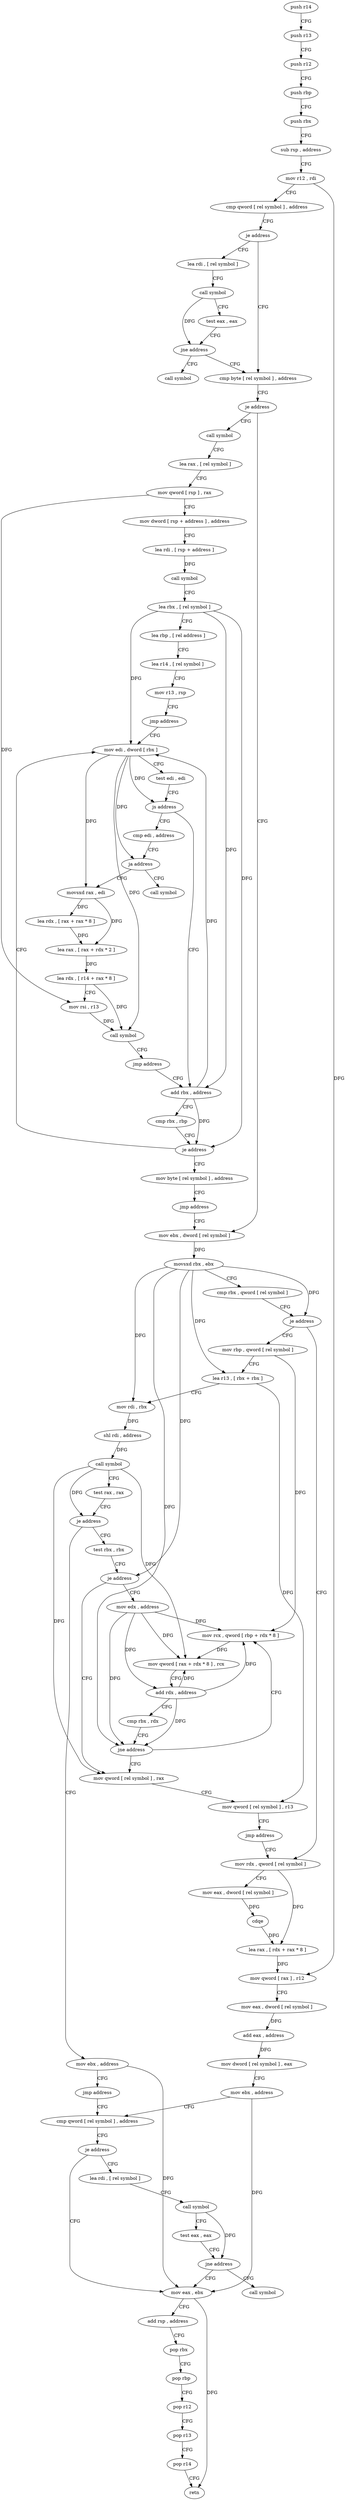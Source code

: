 digraph "func" {
"169780" [label = "push r14" ]
"169782" [label = "push r13" ]
"169784" [label = "push r12" ]
"169786" [label = "push rbp" ]
"169787" [label = "push rbx" ]
"169788" [label = "sub rsp , address" ]
"169795" [label = "mov r12 , rdi" ]
"169798" [label = "cmp qword [ rel symbol ] , address" ]
"169806" [label = "je address" ]
"169824" [label = "cmp byte [ rel symbol ] , address" ]
"169808" [label = "lea rdi , [ rel symbol ]" ]
"169831" [label = "je address" ]
"169950" [label = "call symbol" ]
"169833" [label = "mov ebx , dword [ rel symbol ]" ]
"169815" [label = "call symbol" ]
"169820" [label = "test eax , eax" ]
"169822" [label = "jne address" ]
"169945" [label = "call symbol" ]
"169955" [label = "lea rax , [ rel symbol ]" ]
"169962" [label = "mov qword [ rsp ] , rax" ]
"169966" [label = "mov dword [ rsp + address ] , address" ]
"169977" [label = "lea rdi , [ rsp + address ]" ]
"169982" [label = "call symbol" ]
"169987" [label = "lea rbx , [ rel symbol ]" ]
"169994" [label = "lea rbp , [ rel address ]" ]
"170001" [label = "lea r14 , [ rel symbol ]" ]
"170008" [label = "mov r13 , rsp" ]
"170011" [label = "jmp address" ]
"170027" [label = "mov edi , dword [ rbx ]" ]
"169839" [label = "movsxd rbx , ebx" ]
"169842" [label = "cmp rbx , qword [ rel symbol ]" ]
"169849" [label = "je address" ]
"170075" [label = "mov rbp , qword [ rel symbol ]" ]
"169855" [label = "mov rdx , qword [ rel symbol ]" ]
"170029" [label = "test edi , edi" ]
"170031" [label = "js address" ]
"170018" [label = "add rbx , address" ]
"170033" [label = "cmp edi , address" ]
"170082" [label = "lea r13 , [ rbx + rbx ]" ]
"170086" [label = "mov rdi , rbx" ]
"170089" [label = "shl rdi , address" ]
"170093" [label = "call symbol" ]
"170098" [label = "test rax , rax" ]
"170101" [label = "je address" ]
"170150" [label = "mov ebx , address" ]
"170103" [label = "test rbx , rbx" ]
"169862" [label = "mov eax , dword [ rel symbol ]" ]
"169868" [label = "cdqe" ]
"169870" [label = "lea rax , [ rdx + rax * 8 ]" ]
"169874" [label = "mov qword [ rax ] , r12" ]
"169877" [label = "mov eax , dword [ rel symbol ]" ]
"169883" [label = "add eax , address" ]
"169886" [label = "mov dword [ rel symbol ] , eax" ]
"169892" [label = "mov ebx , address" ]
"169897" [label = "cmp qword [ rel symbol ] , address" ]
"170022" [label = "cmp rbx , rbp" ]
"170025" [label = "je address" ]
"170063" [label = "mov byte [ rel symbol ] , address" ]
"170036" [label = "ja address" ]
"170013" [label = "call symbol" ]
"170038" [label = "movsxd rax , edi" ]
"170155" [label = "jmp address" ]
"170106" [label = "je address" ]
"170131" [label = "mov qword [ rel symbol ] , rax" ]
"170108" [label = "mov edx , address" ]
"169927" [label = "mov eax , ebx" ]
"169929" [label = "add rsp , address" ]
"169936" [label = "pop rbx" ]
"169937" [label = "pop rbp" ]
"169938" [label = "pop r12" ]
"169940" [label = "pop r13" ]
"169942" [label = "pop r14" ]
"169944" [label = "retn" ]
"169907" [label = "lea rdi , [ rel symbol ]" ]
"169914" [label = "call symbol" ]
"169919" [label = "test eax , eax" ]
"169921" [label = "jne address" ]
"170160" [label = "call symbol" ]
"170070" [label = "jmp address" ]
"170041" [label = "lea rdx , [ rax + rax * 8 ]" ]
"170045" [label = "lea rax , [ rax + rdx * 2 ]" ]
"170049" [label = "lea rdx , [ r14 + rax * 8 ]" ]
"170053" [label = "mov rsi , r13" ]
"170056" [label = "call symbol" ]
"170061" [label = "jmp address" ]
"169905" [label = "je address" ]
"170138" [label = "mov qword [ rel symbol ] , r13" ]
"170145" [label = "jmp address" ]
"170113" [label = "mov rcx , qword [ rbp + rdx * 8 ]" ]
"170118" [label = "mov qword [ rax + rdx * 8 ] , rcx" ]
"170122" [label = "add rdx , address" ]
"170126" [label = "cmp rbx , rdx" ]
"170129" [label = "jne address" ]
"169780" -> "169782" [ label = "CFG" ]
"169782" -> "169784" [ label = "CFG" ]
"169784" -> "169786" [ label = "CFG" ]
"169786" -> "169787" [ label = "CFG" ]
"169787" -> "169788" [ label = "CFG" ]
"169788" -> "169795" [ label = "CFG" ]
"169795" -> "169798" [ label = "CFG" ]
"169795" -> "169874" [ label = "DFG" ]
"169798" -> "169806" [ label = "CFG" ]
"169806" -> "169824" [ label = "CFG" ]
"169806" -> "169808" [ label = "CFG" ]
"169824" -> "169831" [ label = "CFG" ]
"169808" -> "169815" [ label = "CFG" ]
"169831" -> "169950" [ label = "CFG" ]
"169831" -> "169833" [ label = "CFG" ]
"169950" -> "169955" [ label = "CFG" ]
"169833" -> "169839" [ label = "DFG" ]
"169815" -> "169820" [ label = "CFG" ]
"169815" -> "169822" [ label = "DFG" ]
"169820" -> "169822" [ label = "CFG" ]
"169822" -> "169945" [ label = "CFG" ]
"169822" -> "169824" [ label = "CFG" ]
"169955" -> "169962" [ label = "CFG" ]
"169962" -> "169966" [ label = "CFG" ]
"169962" -> "170053" [ label = "DFG" ]
"169966" -> "169977" [ label = "CFG" ]
"169977" -> "169982" [ label = "DFG" ]
"169982" -> "169987" [ label = "CFG" ]
"169987" -> "169994" [ label = "CFG" ]
"169987" -> "170027" [ label = "DFG" ]
"169987" -> "170018" [ label = "DFG" ]
"169987" -> "170025" [ label = "DFG" ]
"169994" -> "170001" [ label = "CFG" ]
"170001" -> "170008" [ label = "CFG" ]
"170008" -> "170011" [ label = "CFG" ]
"170011" -> "170027" [ label = "CFG" ]
"170027" -> "170029" [ label = "CFG" ]
"170027" -> "170031" [ label = "DFG" ]
"170027" -> "170036" [ label = "DFG" ]
"170027" -> "170038" [ label = "DFG" ]
"170027" -> "170056" [ label = "DFG" ]
"169839" -> "169842" [ label = "CFG" ]
"169839" -> "169849" [ label = "DFG" ]
"169839" -> "170082" [ label = "DFG" ]
"169839" -> "170086" [ label = "DFG" ]
"169839" -> "170106" [ label = "DFG" ]
"169839" -> "170129" [ label = "DFG" ]
"169842" -> "169849" [ label = "CFG" ]
"169849" -> "170075" [ label = "CFG" ]
"169849" -> "169855" [ label = "CFG" ]
"170075" -> "170082" [ label = "CFG" ]
"170075" -> "170113" [ label = "DFG" ]
"169855" -> "169862" [ label = "CFG" ]
"169855" -> "169870" [ label = "DFG" ]
"170029" -> "170031" [ label = "CFG" ]
"170031" -> "170018" [ label = "CFG" ]
"170031" -> "170033" [ label = "CFG" ]
"170018" -> "170022" [ label = "CFG" ]
"170018" -> "170027" [ label = "DFG" ]
"170018" -> "170025" [ label = "DFG" ]
"170033" -> "170036" [ label = "CFG" ]
"170082" -> "170086" [ label = "CFG" ]
"170082" -> "170138" [ label = "DFG" ]
"170086" -> "170089" [ label = "DFG" ]
"170089" -> "170093" [ label = "DFG" ]
"170093" -> "170098" [ label = "CFG" ]
"170093" -> "170101" [ label = "DFG" ]
"170093" -> "170131" [ label = "DFG" ]
"170093" -> "170118" [ label = "DFG" ]
"170098" -> "170101" [ label = "CFG" ]
"170101" -> "170150" [ label = "CFG" ]
"170101" -> "170103" [ label = "CFG" ]
"170150" -> "170155" [ label = "CFG" ]
"170150" -> "169927" [ label = "DFG" ]
"170103" -> "170106" [ label = "CFG" ]
"169862" -> "169868" [ label = "DFG" ]
"169868" -> "169870" [ label = "DFG" ]
"169870" -> "169874" [ label = "DFG" ]
"169874" -> "169877" [ label = "CFG" ]
"169877" -> "169883" [ label = "DFG" ]
"169883" -> "169886" [ label = "DFG" ]
"169886" -> "169892" [ label = "CFG" ]
"169892" -> "169897" [ label = "CFG" ]
"169892" -> "169927" [ label = "DFG" ]
"169897" -> "169905" [ label = "CFG" ]
"170022" -> "170025" [ label = "CFG" ]
"170025" -> "170063" [ label = "CFG" ]
"170025" -> "170027" [ label = "CFG" ]
"170063" -> "170070" [ label = "CFG" ]
"170036" -> "170013" [ label = "CFG" ]
"170036" -> "170038" [ label = "CFG" ]
"170038" -> "170041" [ label = "DFG" ]
"170038" -> "170045" [ label = "DFG" ]
"170155" -> "169897" [ label = "CFG" ]
"170106" -> "170131" [ label = "CFG" ]
"170106" -> "170108" [ label = "CFG" ]
"170131" -> "170138" [ label = "CFG" ]
"170108" -> "170113" [ label = "DFG" ]
"170108" -> "170118" [ label = "DFG" ]
"170108" -> "170122" [ label = "DFG" ]
"170108" -> "170129" [ label = "DFG" ]
"169927" -> "169929" [ label = "CFG" ]
"169927" -> "169944" [ label = "DFG" ]
"169929" -> "169936" [ label = "CFG" ]
"169936" -> "169937" [ label = "CFG" ]
"169937" -> "169938" [ label = "CFG" ]
"169938" -> "169940" [ label = "CFG" ]
"169940" -> "169942" [ label = "CFG" ]
"169942" -> "169944" [ label = "CFG" ]
"169907" -> "169914" [ label = "CFG" ]
"169914" -> "169919" [ label = "CFG" ]
"169914" -> "169921" [ label = "DFG" ]
"169919" -> "169921" [ label = "CFG" ]
"169921" -> "170160" [ label = "CFG" ]
"169921" -> "169927" [ label = "CFG" ]
"170070" -> "169833" [ label = "CFG" ]
"170041" -> "170045" [ label = "DFG" ]
"170045" -> "170049" [ label = "DFG" ]
"170049" -> "170053" [ label = "CFG" ]
"170049" -> "170056" [ label = "DFG" ]
"170053" -> "170056" [ label = "DFG" ]
"170056" -> "170061" [ label = "CFG" ]
"170061" -> "170018" [ label = "CFG" ]
"169905" -> "169927" [ label = "CFG" ]
"169905" -> "169907" [ label = "CFG" ]
"170138" -> "170145" [ label = "CFG" ]
"170145" -> "169855" [ label = "CFG" ]
"170113" -> "170118" [ label = "DFG" ]
"170118" -> "170122" [ label = "CFG" ]
"170122" -> "170126" [ label = "CFG" ]
"170122" -> "170113" [ label = "DFG" ]
"170122" -> "170118" [ label = "DFG" ]
"170122" -> "170129" [ label = "DFG" ]
"170126" -> "170129" [ label = "CFG" ]
"170129" -> "170113" [ label = "CFG" ]
"170129" -> "170131" [ label = "CFG" ]
}
